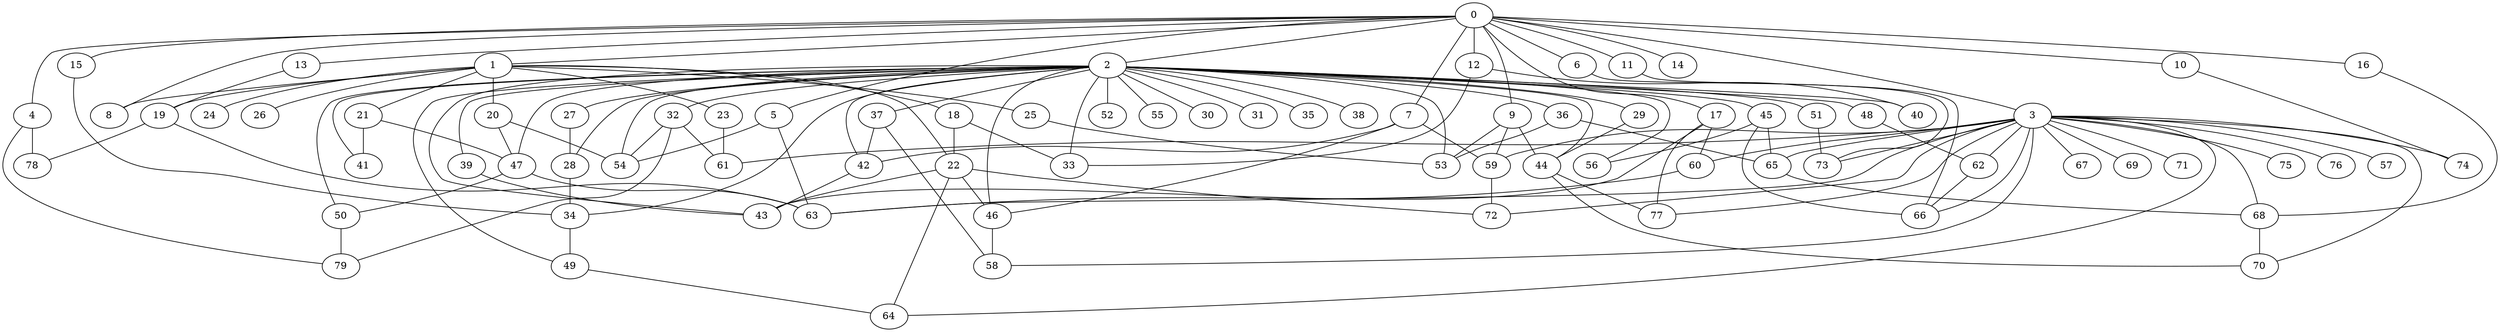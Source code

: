 
graph graphname {
    0 -- 1
0 -- 2
0 -- 3
0 -- 4
0 -- 5
0 -- 6
0 -- 7
0 -- 8
0 -- 9
0 -- 10
0 -- 11
0 -- 12
0 -- 13
0 -- 14
0 -- 15
0 -- 16
0 -- 17
1 -- 18
1 -- 19
1 -- 20
1 -- 21
1 -- 22
1 -- 23
1 -- 24
1 -- 25
1 -- 26
1 -- 8
2 -- 27
2 -- 28
2 -- 29
2 -- 30
2 -- 31
2 -- 32
2 -- 33
2 -- 34
2 -- 35
2 -- 36
2 -- 37
2 -- 38
2 -- 39
2 -- 40
2 -- 41
2 -- 42
2 -- 43
2 -- 44
2 -- 45
2 -- 46
2 -- 47
2 -- 48
2 -- 49
2 -- 50
2 -- 51
2 -- 52
2 -- 53
2 -- 54
2 -- 55
2 -- 56
3 -- 57
3 -- 58
3 -- 59
3 -- 60
3 -- 61
3 -- 62
3 -- 63
3 -- 64
3 -- 65
3 -- 66
3 -- 67
3 -- 68
3 -- 69
3 -- 70
3 -- 71
3 -- 72
3 -- 73
3 -- 74
3 -- 75
3 -- 76
3 -- 77
4 -- 78
4 -- 79
5 -- 54
5 -- 63
6 -- 73
7 -- 42
7 -- 46
7 -- 59
9 -- 59
9 -- 44
9 -- 53
10 -- 74
11 -- 66
12 -- 40
12 -- 33
13 -- 19
15 -- 34
16 -- 68
17 -- 60
17 -- 43
17 -- 77
18 -- 22
18 -- 33
19 -- 63
19 -- 78
20 -- 47
20 -- 54
21 -- 47
21 -- 41
22 -- 64
22 -- 72
22 -- 46
22 -- 43
23 -- 61
25 -- 53
27 -- 28
28 -- 34
29 -- 44
32 -- 54
32 -- 79
32 -- 61
34 -- 49
36 -- 65
36 -- 53
37 -- 42
37 -- 58
39 -- 43
42 -- 43
44 -- 77
44 -- 70
45 -- 65
45 -- 56
45 -- 66
46 -- 58
47 -- 63
47 -- 50
48 -- 62
49 -- 64
50 -- 79
51 -- 73
59 -- 72
60 -- 63
62 -- 66
65 -- 68
68 -- 70

}
